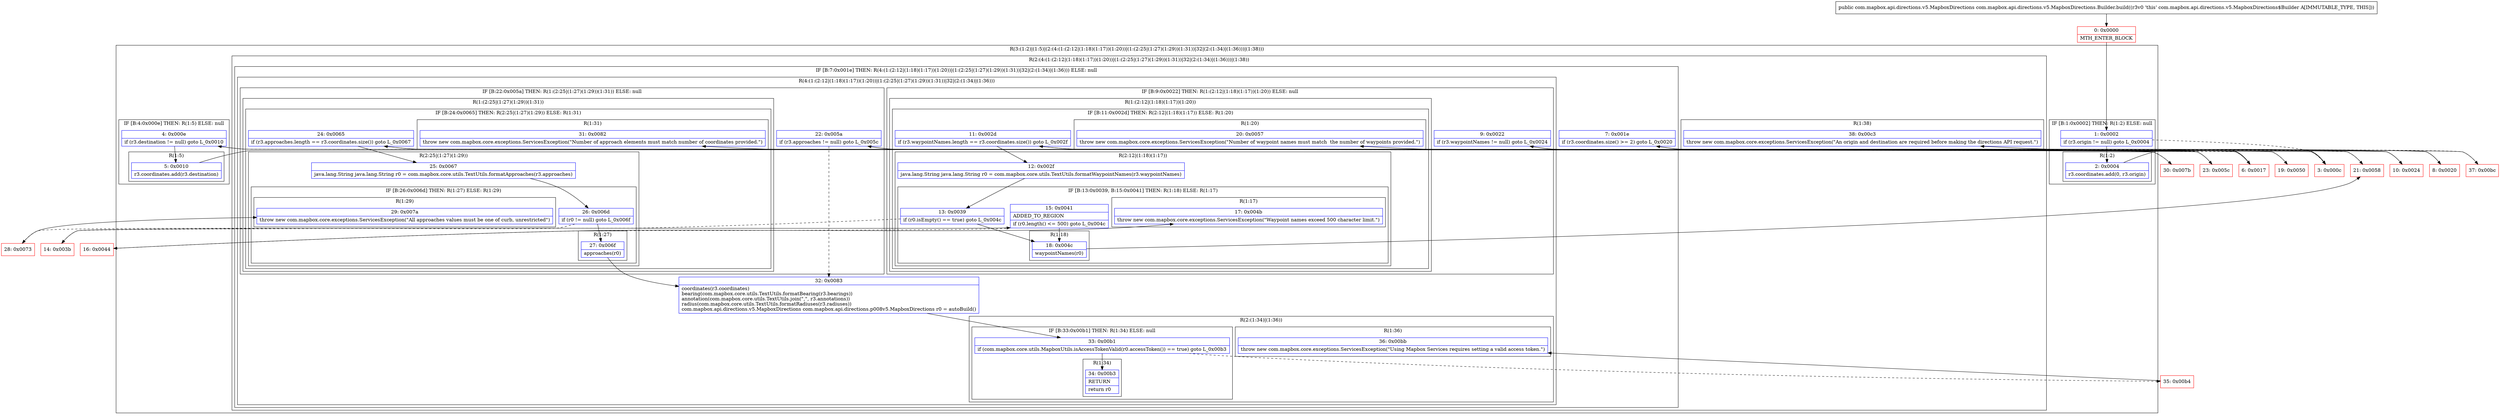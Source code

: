 digraph "CFG forcom.mapbox.api.directions.v5.MapboxDirections.Builder.build()Lcom\/mapbox\/api\/directions\/v5\/MapboxDirections;" {
subgraph cluster_Region_578989231 {
label = "R(3:(1:2)|(1:5)|(2:(4:(1:(2:12|(1:18)(1:17))(1:20))|(1:(2:25|(1:27)(1:29))(1:31))|32|(2:(1:34)|(1:36)))|(1:38)))";
node [shape=record,color=blue];
subgraph cluster_IfRegion_960278684 {
label = "IF [B:1:0x0002] THEN: R(1:2) ELSE: null";
node [shape=record,color=blue];
Node_1 [shape=record,label="{1\:\ 0x0002|if (r3.origin != null) goto L_0x0004\l}"];
subgraph cluster_Region_1681852507 {
label = "R(1:2)";
node [shape=record,color=blue];
Node_2 [shape=record,label="{2\:\ 0x0004|r3.coordinates.add(0, r3.origin)\l}"];
}
}
subgraph cluster_IfRegion_45228258 {
label = "IF [B:4:0x000e] THEN: R(1:5) ELSE: null";
node [shape=record,color=blue];
Node_4 [shape=record,label="{4\:\ 0x000e|if (r3.destination != null) goto L_0x0010\l}"];
subgraph cluster_Region_895620047 {
label = "R(1:5)";
node [shape=record,color=blue];
Node_5 [shape=record,label="{5\:\ 0x0010|r3.coordinates.add(r3.destination)\l}"];
}
}
subgraph cluster_Region_1762065839 {
label = "R(2:(4:(1:(2:12|(1:18)(1:17))(1:20))|(1:(2:25|(1:27)(1:29))(1:31))|32|(2:(1:34)|(1:36)))|(1:38))";
node [shape=record,color=blue];
subgraph cluster_IfRegion_1978092804 {
label = "IF [B:7:0x001e] THEN: R(4:(1:(2:12|(1:18)(1:17))(1:20))|(1:(2:25|(1:27)(1:29))(1:31))|32|(2:(1:34)|(1:36))) ELSE: null";
node [shape=record,color=blue];
Node_7 [shape=record,label="{7\:\ 0x001e|if (r3.coordinates.size() \>= 2) goto L_0x0020\l}"];
subgraph cluster_Region_1767509765 {
label = "R(4:(1:(2:12|(1:18)(1:17))(1:20))|(1:(2:25|(1:27)(1:29))(1:31))|32|(2:(1:34)|(1:36)))";
node [shape=record,color=blue];
subgraph cluster_IfRegion_1723975274 {
label = "IF [B:9:0x0022] THEN: R(1:(2:12|(1:18)(1:17))(1:20)) ELSE: null";
node [shape=record,color=blue];
Node_9 [shape=record,label="{9\:\ 0x0022|if (r3.waypointNames != null) goto L_0x0024\l}"];
subgraph cluster_Region_1125666070 {
label = "R(1:(2:12|(1:18)(1:17))(1:20))";
node [shape=record,color=blue];
subgraph cluster_IfRegion_489503583 {
label = "IF [B:11:0x002d] THEN: R(2:12|(1:18)(1:17)) ELSE: R(1:20)";
node [shape=record,color=blue];
Node_11 [shape=record,label="{11\:\ 0x002d|if (r3.waypointNames.length == r3.coordinates.size()) goto L_0x002f\l}"];
subgraph cluster_Region_1371196486 {
label = "R(2:12|(1:18)(1:17))";
node [shape=record,color=blue];
Node_12 [shape=record,label="{12\:\ 0x002f|java.lang.String java.lang.String r0 = com.mapbox.core.utils.TextUtils.formatWaypointNames(r3.waypointNames)\l}"];
subgraph cluster_IfRegion_1484556021 {
label = "IF [B:13:0x0039, B:15:0x0041] THEN: R(1:18) ELSE: R(1:17)";
node [shape=record,color=blue];
Node_13 [shape=record,label="{13\:\ 0x0039|if (r0.isEmpty() == true) goto L_0x004c\l}"];
Node_15 [shape=record,label="{15\:\ 0x0041|ADDED_TO_REGION\l|if (r0.length() \<= 500) goto L_0x004c\l}"];
subgraph cluster_Region_813604821 {
label = "R(1:18)";
node [shape=record,color=blue];
Node_18 [shape=record,label="{18\:\ 0x004c|waypointNames(r0)\l}"];
}
subgraph cluster_Region_1391319699 {
label = "R(1:17)";
node [shape=record,color=blue];
Node_17 [shape=record,label="{17\:\ 0x004b|throw new com.mapbox.core.exceptions.ServicesException(\"Waypoint names exceed 500 character limit.\")\l}"];
}
}
}
subgraph cluster_Region_989312050 {
label = "R(1:20)";
node [shape=record,color=blue];
Node_20 [shape=record,label="{20\:\ 0x0057|throw new com.mapbox.core.exceptions.ServicesException(\"Number of waypoint names must match  the number of waypoints provided.\")\l}"];
}
}
}
}
subgraph cluster_IfRegion_998649479 {
label = "IF [B:22:0x005a] THEN: R(1:(2:25|(1:27)(1:29))(1:31)) ELSE: null";
node [shape=record,color=blue];
Node_22 [shape=record,label="{22\:\ 0x005a|if (r3.approaches != null) goto L_0x005c\l}"];
subgraph cluster_Region_1325731179 {
label = "R(1:(2:25|(1:27)(1:29))(1:31))";
node [shape=record,color=blue];
subgraph cluster_IfRegion_1929408346 {
label = "IF [B:24:0x0065] THEN: R(2:25|(1:27)(1:29)) ELSE: R(1:31)";
node [shape=record,color=blue];
Node_24 [shape=record,label="{24\:\ 0x0065|if (r3.approaches.length == r3.coordinates.size()) goto L_0x0067\l}"];
subgraph cluster_Region_393463707 {
label = "R(2:25|(1:27)(1:29))";
node [shape=record,color=blue];
Node_25 [shape=record,label="{25\:\ 0x0067|java.lang.String java.lang.String r0 = com.mapbox.core.utils.TextUtils.formatApproaches(r3.approaches)\l}"];
subgraph cluster_IfRegion_778616919 {
label = "IF [B:26:0x006d] THEN: R(1:27) ELSE: R(1:29)";
node [shape=record,color=blue];
Node_26 [shape=record,label="{26\:\ 0x006d|if (r0 != null) goto L_0x006f\l}"];
subgraph cluster_Region_1396314097 {
label = "R(1:27)";
node [shape=record,color=blue];
Node_27 [shape=record,label="{27\:\ 0x006f|approaches(r0)\l}"];
}
subgraph cluster_Region_1951466284 {
label = "R(1:29)";
node [shape=record,color=blue];
Node_29 [shape=record,label="{29\:\ 0x007a|throw new com.mapbox.core.exceptions.ServicesException(\"All approaches values must be one of curb, unrestricted\")\l}"];
}
}
}
subgraph cluster_Region_2116679991 {
label = "R(1:31)";
node [shape=record,color=blue];
Node_31 [shape=record,label="{31\:\ 0x0082|throw new com.mapbox.core.exceptions.ServicesException(\"Number of approach elements must match number of coordinates provided.\")\l}"];
}
}
}
}
Node_32 [shape=record,label="{32\:\ 0x0083|coordinates(r3.coordinates)\lbearing(com.mapbox.core.utils.TextUtils.formatBearing(r3.bearings))\lannotation(com.mapbox.core.utils.TextUtils.join(\",\", r3.annotations))\lradius(com.mapbox.core.utils.TextUtils.formatRadiuses(r3.radiuses))\lcom.mapbox.api.directions.v5.MapboxDirections com.mapbox.api.directions.p008v5.MapboxDirections r0 = autoBuild()\l}"];
subgraph cluster_Region_429968844 {
label = "R(2:(1:34)|(1:36))";
node [shape=record,color=blue];
subgraph cluster_IfRegion_1636013454 {
label = "IF [B:33:0x00b1] THEN: R(1:34) ELSE: null";
node [shape=record,color=blue];
Node_33 [shape=record,label="{33\:\ 0x00b1|if (com.mapbox.core.utils.MapboxUtils.isAccessTokenValid(r0.accessToken()) == true) goto L_0x00b3\l}"];
subgraph cluster_Region_1385829147 {
label = "R(1:34)";
node [shape=record,color=blue];
Node_34 [shape=record,label="{34\:\ 0x00b3|RETURN\l|return r0\l}"];
}
}
subgraph cluster_Region_1764367133 {
label = "R(1:36)";
node [shape=record,color=blue];
Node_36 [shape=record,label="{36\:\ 0x00bb|throw new com.mapbox.core.exceptions.ServicesException(\"Using Mapbox Services requires setting a valid access token.\")\l}"];
}
}
}
}
subgraph cluster_Region_354303351 {
label = "R(1:38)";
node [shape=record,color=blue];
Node_38 [shape=record,label="{38\:\ 0x00c3|throw new com.mapbox.core.exceptions.ServicesException(\"An origin and destination are required before making the directions API request.\")\l}"];
}
}
}
Node_0 [shape=record,color=red,label="{0\:\ 0x0000|MTH_ENTER_BLOCK\l}"];
Node_3 [shape=record,color=red,label="{3\:\ 0x000c}"];
Node_6 [shape=record,color=red,label="{6\:\ 0x0017}"];
Node_8 [shape=record,color=red,label="{8\:\ 0x0020}"];
Node_10 [shape=record,color=red,label="{10\:\ 0x0024}"];
Node_14 [shape=record,color=red,label="{14\:\ 0x003b}"];
Node_16 [shape=record,color=red,label="{16\:\ 0x0044}"];
Node_19 [shape=record,color=red,label="{19\:\ 0x0050}"];
Node_21 [shape=record,color=red,label="{21\:\ 0x0058}"];
Node_23 [shape=record,color=red,label="{23\:\ 0x005c}"];
Node_28 [shape=record,color=red,label="{28\:\ 0x0073}"];
Node_30 [shape=record,color=red,label="{30\:\ 0x007b}"];
Node_35 [shape=record,color=red,label="{35\:\ 0x00b4}"];
Node_37 [shape=record,color=red,label="{37\:\ 0x00bc}"];
MethodNode[shape=record,label="{public com.mapbox.api.directions.v5.MapboxDirections com.mapbox.api.directions.v5.MapboxDirections.Builder.build((r3v0 'this' com.mapbox.api.directions.v5.MapboxDirections$Builder A[IMMUTABLE_TYPE, THIS])) }"];
MethodNode -> Node_0;
Node_1 -> Node_2;
Node_1 -> Node_3[style=dashed];
Node_2 -> Node_3;
Node_4 -> Node_5;
Node_4 -> Node_6[style=dashed];
Node_5 -> Node_6;
Node_7 -> Node_8;
Node_7 -> Node_37[style=dashed];
Node_9 -> Node_10;
Node_9 -> Node_21[style=dashed];
Node_11 -> Node_12;
Node_11 -> Node_19[style=dashed];
Node_12 -> Node_13;
Node_13 -> Node_14[style=dashed];
Node_13 -> Node_18;
Node_15 -> Node_16[style=dashed];
Node_15 -> Node_18;
Node_18 -> Node_21;
Node_22 -> Node_23;
Node_22 -> Node_32[style=dashed];
Node_24 -> Node_25;
Node_24 -> Node_30[style=dashed];
Node_25 -> Node_26;
Node_26 -> Node_27;
Node_26 -> Node_28[style=dashed];
Node_27 -> Node_32;
Node_32 -> Node_33;
Node_33 -> Node_34;
Node_33 -> Node_35[style=dashed];
Node_0 -> Node_1;
Node_3 -> Node_4;
Node_6 -> Node_7;
Node_8 -> Node_9;
Node_10 -> Node_11;
Node_14 -> Node_15;
Node_16 -> Node_17;
Node_19 -> Node_20;
Node_21 -> Node_22;
Node_23 -> Node_24;
Node_28 -> Node_29;
Node_30 -> Node_31;
Node_35 -> Node_36;
Node_37 -> Node_38;
}

